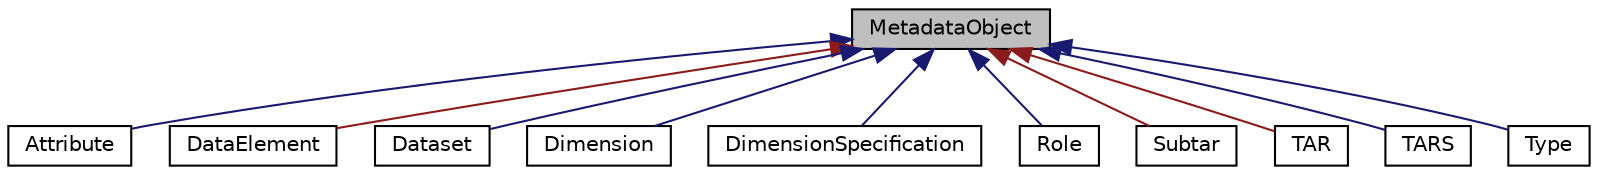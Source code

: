 digraph "MetadataObject"
{
  edge [fontname="Helvetica",fontsize="10",labelfontname="Helvetica",labelfontsize="10"];
  node [fontname="Helvetica",fontsize="10",shape=record];
  Node0 [label="MetadataObject",height=0.2,width=0.4,color="black", fillcolor="grey75", style="filled", fontcolor="black"];
  Node0 -> Node1 [dir="back",color="midnightblue",fontsize="10",style="solid",fontname="Helvetica"];
  Node1 [label="Attribute",height=0.2,width=0.4,color="black", fillcolor="white", style="filled",URL="$structAttribute.html"];
  Node0 -> Node2 [dir="back",color="firebrick4",fontsize="10",style="solid",fontname="Helvetica"];
  Node2 [label="DataElement",height=0.2,width=0.4,color="black", fillcolor="white", style="filled",URL="$classDataElement.html"];
  Node0 -> Node3 [dir="back",color="midnightblue",fontsize="10",style="solid",fontname="Helvetica"];
  Node3 [label="Dataset",height=0.2,width=0.4,color="black", fillcolor="white", style="filled",URL="$structDataset.html"];
  Node0 -> Node4 [dir="back",color="midnightblue",fontsize="10",style="solid",fontname="Helvetica"];
  Node4 [label="Dimension",height=0.2,width=0.4,color="black", fillcolor="white", style="filled",URL="$structDimension.html"];
  Node0 -> Node5 [dir="back",color="midnightblue",fontsize="10",style="solid",fontname="Helvetica"];
  Node5 [label="DimensionSpecification",height=0.2,width=0.4,color="black", fillcolor="white", style="filled",URL="$structDimensionSpecification.html"];
  Node0 -> Node6 [dir="back",color="midnightblue",fontsize="10",style="solid",fontname="Helvetica"];
  Node6 [label="Role",height=0.2,width=0.4,color="black", fillcolor="white", style="filled",URL="$structRole.html"];
  Node0 -> Node7 [dir="back",color="firebrick4",fontsize="10",style="solid",fontname="Helvetica"];
  Node7 [label="Subtar",height=0.2,width=0.4,color="black", fillcolor="white", style="filled",URL="$classSubtar.html"];
  Node0 -> Node8 [dir="back",color="firebrick4",fontsize="10",style="solid",fontname="Helvetica"];
  Node8 [label="TAR",height=0.2,width=0.4,color="black", fillcolor="white", style="filled",URL="$classTAR.html"];
  Node0 -> Node9 [dir="back",color="midnightblue",fontsize="10",style="solid",fontname="Helvetica"];
  Node9 [label="TARS",height=0.2,width=0.4,color="black", fillcolor="white", style="filled",URL="$structTARS.html"];
  Node0 -> Node10 [dir="back",color="midnightblue",fontsize="10",style="solid",fontname="Helvetica"];
  Node10 [label="Type",height=0.2,width=0.4,color="black", fillcolor="white", style="filled",URL="$structType.html"];
}
